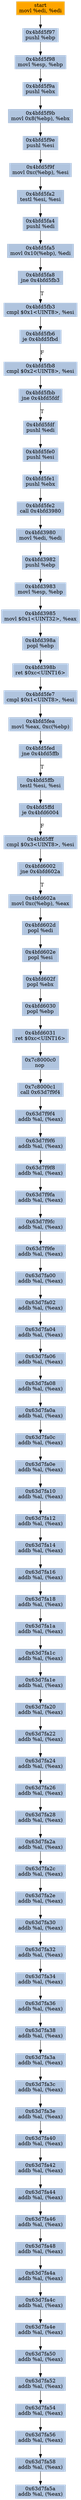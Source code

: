 digraph G {
node[shape=rectangle,style=filled,fillcolor=lightsteelblue,color=lightsteelblue]
bgcolor="transparent"
a0x4bfd5f95movl_edi_edi[label="start\nmovl %edi, %edi",color="lightgrey",fillcolor="orange"];
a0x4bfd5f97pushl_ebp[label="0x4bfd5f97\npushl %ebp"];
a0x4bfd5f98movl_esp_ebp[label="0x4bfd5f98\nmovl %esp, %ebp"];
a0x4bfd5f9apushl_ebx[label="0x4bfd5f9a\npushl %ebx"];
a0x4bfd5f9bmovl_0x8ebp__ebx[label="0x4bfd5f9b\nmovl 0x8(%ebp), %ebx"];
a0x4bfd5f9epushl_esi[label="0x4bfd5f9e\npushl %esi"];
a0x4bfd5f9fmovl_0xcebp__esi[label="0x4bfd5f9f\nmovl 0xc(%ebp), %esi"];
a0x4bfd5fa2testl_esi_esi[label="0x4bfd5fa2\ntestl %esi, %esi"];
a0x4bfd5fa4pushl_edi[label="0x4bfd5fa4\npushl %edi"];
a0x4bfd5fa5movl_0x10ebp__edi[label="0x4bfd5fa5\nmovl 0x10(%ebp), %edi"];
a0x4bfd5fa8jne_0x4bfd5fb3[label="0x4bfd5fa8\njne 0x4bfd5fb3"];
a0x4bfd5fb3cmpl_0x1UINT8_esi[label="0x4bfd5fb3\ncmpl $0x1<UINT8>, %esi"];
a0x4bfd5fb6je_0x4bfd5fbd[label="0x4bfd5fb6\nje 0x4bfd5fbd"];
a0x4bfd5fb8cmpl_0x2UINT8_esi[label="0x4bfd5fb8\ncmpl $0x2<UINT8>, %esi"];
a0x4bfd5fbbjne_0x4bfd5fdf[label="0x4bfd5fbb\njne 0x4bfd5fdf"];
a0x4bfd5fdfpushl_edi[label="0x4bfd5fdf\npushl %edi"];
a0x4bfd5fe0pushl_esi[label="0x4bfd5fe0\npushl %esi"];
a0x4bfd5fe1pushl_ebx[label="0x4bfd5fe1\npushl %ebx"];
a0x4bfd5fe2call_0x4bfd3980[label="0x4bfd5fe2\ncall 0x4bfd3980"];
a0x4bfd3980movl_edi_edi[label="0x4bfd3980\nmovl %edi, %edi"];
a0x4bfd3982pushl_ebp[label="0x4bfd3982\npushl %ebp"];
a0x4bfd3983movl_esp_ebp[label="0x4bfd3983\nmovl %esp, %ebp"];
a0x4bfd3985movl_0x1UINT32_eax[label="0x4bfd3985\nmovl $0x1<UINT32>, %eax"];
a0x4bfd398apopl_ebp[label="0x4bfd398a\npopl %ebp"];
a0x4bfd398bret_0xcUINT16[label="0x4bfd398b\nret $0xc<UINT16>"];
a0x4bfd5fe7cmpl_0x1UINT8_esi[label="0x4bfd5fe7\ncmpl $0x1<UINT8>, %esi"];
a0x4bfd5feamovl_eax_0xcebp_[label="0x4bfd5fea\nmovl %eax, 0xc(%ebp)"];
a0x4bfd5fedjne_0x4bfd5ffb[label="0x4bfd5fed\njne 0x4bfd5ffb"];
a0x4bfd5ffbtestl_esi_esi[label="0x4bfd5ffb\ntestl %esi, %esi"];
a0x4bfd5ffdje_0x4bfd6004[label="0x4bfd5ffd\nje 0x4bfd6004"];
a0x4bfd5fffcmpl_0x3UINT8_esi[label="0x4bfd5fff\ncmpl $0x3<UINT8>, %esi"];
a0x4bfd6002jne_0x4bfd602a[label="0x4bfd6002\njne 0x4bfd602a"];
a0x4bfd602amovl_0xcebp__eax[label="0x4bfd602a\nmovl 0xc(%ebp), %eax"];
a0x4bfd602dpopl_edi[label="0x4bfd602d\npopl %edi"];
a0x4bfd602epopl_esi[label="0x4bfd602e\npopl %esi"];
a0x4bfd602fpopl_ebx[label="0x4bfd602f\npopl %ebx"];
a0x4bfd6030popl_ebp[label="0x4bfd6030\npopl %ebp"];
a0x4bfd6031ret_0xcUINT16[label="0x4bfd6031\nret $0xc<UINT16>"];
a0x7c8000c0nop_[label="0x7c8000c0\nnop "];
a0x7c8000c1call_0x63d7f9f4[label="0x7c8000c1\ncall 0x63d7f9f4"];
a0x63d7f9f4addb_al_eax_[label="0x63d7f9f4\naddb %al, (%eax)"];
a0x63d7f9f6addb_al_eax_[label="0x63d7f9f6\naddb %al, (%eax)"];
a0x63d7f9f8addb_al_eax_[label="0x63d7f9f8\naddb %al, (%eax)"];
a0x63d7f9faaddb_al_eax_[label="0x63d7f9fa\naddb %al, (%eax)"];
a0x63d7f9fcaddb_al_eax_[label="0x63d7f9fc\naddb %al, (%eax)"];
a0x63d7f9feaddb_al_eax_[label="0x63d7f9fe\naddb %al, (%eax)"];
a0x63d7fa00addb_al_eax_[label="0x63d7fa00\naddb %al, (%eax)"];
a0x63d7fa02addb_al_eax_[label="0x63d7fa02\naddb %al, (%eax)"];
a0x63d7fa04addb_al_eax_[label="0x63d7fa04\naddb %al, (%eax)"];
a0x63d7fa06addb_al_eax_[label="0x63d7fa06\naddb %al, (%eax)"];
a0x63d7fa08addb_al_eax_[label="0x63d7fa08\naddb %al, (%eax)"];
a0x63d7fa0aaddb_al_eax_[label="0x63d7fa0a\naddb %al, (%eax)"];
a0x63d7fa0caddb_al_eax_[label="0x63d7fa0c\naddb %al, (%eax)"];
a0x63d7fa0eaddb_al_eax_[label="0x63d7fa0e\naddb %al, (%eax)"];
a0x63d7fa10addb_al_eax_[label="0x63d7fa10\naddb %al, (%eax)"];
a0x63d7fa12addb_al_eax_[label="0x63d7fa12\naddb %al, (%eax)"];
a0x63d7fa14addb_al_eax_[label="0x63d7fa14\naddb %al, (%eax)"];
a0x63d7fa16addb_al_eax_[label="0x63d7fa16\naddb %al, (%eax)"];
a0x63d7fa18addb_al_eax_[label="0x63d7fa18\naddb %al, (%eax)"];
a0x63d7fa1aaddb_al_eax_[label="0x63d7fa1a\naddb %al, (%eax)"];
a0x63d7fa1caddb_al_eax_[label="0x63d7fa1c\naddb %al, (%eax)"];
a0x63d7fa1eaddb_al_eax_[label="0x63d7fa1e\naddb %al, (%eax)"];
a0x63d7fa20addb_al_eax_[label="0x63d7fa20\naddb %al, (%eax)"];
a0x63d7fa22addb_al_eax_[label="0x63d7fa22\naddb %al, (%eax)"];
a0x63d7fa24addb_al_eax_[label="0x63d7fa24\naddb %al, (%eax)"];
a0x63d7fa26addb_al_eax_[label="0x63d7fa26\naddb %al, (%eax)"];
a0x63d7fa28addb_al_eax_[label="0x63d7fa28\naddb %al, (%eax)"];
a0x63d7fa2aaddb_al_eax_[label="0x63d7fa2a\naddb %al, (%eax)"];
a0x63d7fa2caddb_al_eax_[label="0x63d7fa2c\naddb %al, (%eax)"];
a0x63d7fa2eaddb_al_eax_[label="0x63d7fa2e\naddb %al, (%eax)"];
a0x63d7fa30addb_al_eax_[label="0x63d7fa30\naddb %al, (%eax)"];
a0x63d7fa32addb_al_eax_[label="0x63d7fa32\naddb %al, (%eax)"];
a0x63d7fa34addb_al_eax_[label="0x63d7fa34\naddb %al, (%eax)"];
a0x63d7fa36addb_al_eax_[label="0x63d7fa36\naddb %al, (%eax)"];
a0x63d7fa38addb_al_eax_[label="0x63d7fa38\naddb %al, (%eax)"];
a0x63d7fa3aaddb_al_eax_[label="0x63d7fa3a\naddb %al, (%eax)"];
a0x63d7fa3caddb_al_eax_[label="0x63d7fa3c\naddb %al, (%eax)"];
a0x63d7fa3eaddb_al_eax_[label="0x63d7fa3e\naddb %al, (%eax)"];
a0x63d7fa40addb_al_eax_[label="0x63d7fa40\naddb %al, (%eax)"];
a0x63d7fa42addb_al_eax_[label="0x63d7fa42\naddb %al, (%eax)"];
a0x63d7fa44addb_al_eax_[label="0x63d7fa44\naddb %al, (%eax)"];
a0x63d7fa46addb_al_eax_[label="0x63d7fa46\naddb %al, (%eax)"];
a0x63d7fa48addb_al_eax_[label="0x63d7fa48\naddb %al, (%eax)"];
a0x63d7fa4aaddb_al_eax_[label="0x63d7fa4a\naddb %al, (%eax)"];
a0x63d7fa4caddb_al_eax_[label="0x63d7fa4c\naddb %al, (%eax)"];
a0x63d7fa4eaddb_al_eax_[label="0x63d7fa4e\naddb %al, (%eax)"];
a0x63d7fa50addb_al_eax_[label="0x63d7fa50\naddb %al, (%eax)"];
a0x63d7fa52addb_al_eax_[label="0x63d7fa52\naddb %al, (%eax)"];
a0x63d7fa54addb_al_eax_[label="0x63d7fa54\naddb %al, (%eax)"];
a0x63d7fa56addb_al_eax_[label="0x63d7fa56\naddb %al, (%eax)"];
a0x63d7fa58addb_al_eax_[label="0x63d7fa58\naddb %al, (%eax)"];
a0x63d7fa5aaddb_al_eax_[label="0x63d7fa5a\naddb %al, (%eax)"];
a0x4bfd5f95movl_edi_edi -> a0x4bfd5f97pushl_ebp [color="#000000"];
a0x4bfd5f97pushl_ebp -> a0x4bfd5f98movl_esp_ebp [color="#000000"];
a0x4bfd5f98movl_esp_ebp -> a0x4bfd5f9apushl_ebx [color="#000000"];
a0x4bfd5f9apushl_ebx -> a0x4bfd5f9bmovl_0x8ebp__ebx [color="#000000"];
a0x4bfd5f9bmovl_0x8ebp__ebx -> a0x4bfd5f9epushl_esi [color="#000000"];
a0x4bfd5f9epushl_esi -> a0x4bfd5f9fmovl_0xcebp__esi [color="#000000"];
a0x4bfd5f9fmovl_0xcebp__esi -> a0x4bfd5fa2testl_esi_esi [color="#000000"];
a0x4bfd5fa2testl_esi_esi -> a0x4bfd5fa4pushl_edi [color="#000000"];
a0x4bfd5fa4pushl_edi -> a0x4bfd5fa5movl_0x10ebp__edi [color="#000000"];
a0x4bfd5fa5movl_0x10ebp__edi -> a0x4bfd5fa8jne_0x4bfd5fb3 [color="#000000"];
a0x4bfd5fa8jne_0x4bfd5fb3 -> a0x4bfd5fb3cmpl_0x1UINT8_esi [color="#000000",label="T"];
a0x4bfd5fb3cmpl_0x1UINT8_esi -> a0x4bfd5fb6je_0x4bfd5fbd [color="#000000"];
a0x4bfd5fb6je_0x4bfd5fbd -> a0x4bfd5fb8cmpl_0x2UINT8_esi [color="#000000",label="F"];
a0x4bfd5fb8cmpl_0x2UINT8_esi -> a0x4bfd5fbbjne_0x4bfd5fdf [color="#000000"];
a0x4bfd5fbbjne_0x4bfd5fdf -> a0x4bfd5fdfpushl_edi [color="#000000",label="T"];
a0x4bfd5fdfpushl_edi -> a0x4bfd5fe0pushl_esi [color="#000000"];
a0x4bfd5fe0pushl_esi -> a0x4bfd5fe1pushl_ebx [color="#000000"];
a0x4bfd5fe1pushl_ebx -> a0x4bfd5fe2call_0x4bfd3980 [color="#000000"];
a0x4bfd5fe2call_0x4bfd3980 -> a0x4bfd3980movl_edi_edi [color="#000000"];
a0x4bfd3980movl_edi_edi -> a0x4bfd3982pushl_ebp [color="#000000"];
a0x4bfd3982pushl_ebp -> a0x4bfd3983movl_esp_ebp [color="#000000"];
a0x4bfd3983movl_esp_ebp -> a0x4bfd3985movl_0x1UINT32_eax [color="#000000"];
a0x4bfd3985movl_0x1UINT32_eax -> a0x4bfd398apopl_ebp [color="#000000"];
a0x4bfd398apopl_ebp -> a0x4bfd398bret_0xcUINT16 [color="#000000"];
a0x4bfd398bret_0xcUINT16 -> a0x4bfd5fe7cmpl_0x1UINT8_esi [color="#000000"];
a0x4bfd5fe7cmpl_0x1UINT8_esi -> a0x4bfd5feamovl_eax_0xcebp_ [color="#000000"];
a0x4bfd5feamovl_eax_0xcebp_ -> a0x4bfd5fedjne_0x4bfd5ffb [color="#000000"];
a0x4bfd5fedjne_0x4bfd5ffb -> a0x4bfd5ffbtestl_esi_esi [color="#000000",label="T"];
a0x4bfd5ffbtestl_esi_esi -> a0x4bfd5ffdje_0x4bfd6004 [color="#000000"];
a0x4bfd5ffdje_0x4bfd6004 -> a0x4bfd5fffcmpl_0x3UINT8_esi [color="#000000",label="F"];
a0x4bfd5fffcmpl_0x3UINT8_esi -> a0x4bfd6002jne_0x4bfd602a [color="#000000"];
a0x4bfd6002jne_0x4bfd602a -> a0x4bfd602amovl_0xcebp__eax [color="#000000",label="T"];
a0x4bfd602amovl_0xcebp__eax -> a0x4bfd602dpopl_edi [color="#000000"];
a0x4bfd602dpopl_edi -> a0x4bfd602epopl_esi [color="#000000"];
a0x4bfd602epopl_esi -> a0x4bfd602fpopl_ebx [color="#000000"];
a0x4bfd602fpopl_ebx -> a0x4bfd6030popl_ebp [color="#000000"];
a0x4bfd6030popl_ebp -> a0x4bfd6031ret_0xcUINT16 [color="#000000"];
a0x4bfd6031ret_0xcUINT16 -> a0x7c8000c0nop_ [color="#000000"];
a0x7c8000c0nop_ -> a0x7c8000c1call_0x63d7f9f4 [color="#000000"];
a0x7c8000c1call_0x63d7f9f4 -> a0x63d7f9f4addb_al_eax_ [color="#000000"];
a0x63d7f9f4addb_al_eax_ -> a0x63d7f9f6addb_al_eax_ [color="#000000"];
a0x63d7f9f6addb_al_eax_ -> a0x63d7f9f8addb_al_eax_ [color="#000000"];
a0x63d7f9f8addb_al_eax_ -> a0x63d7f9faaddb_al_eax_ [color="#000000"];
a0x63d7f9faaddb_al_eax_ -> a0x63d7f9fcaddb_al_eax_ [color="#000000"];
a0x63d7f9fcaddb_al_eax_ -> a0x63d7f9feaddb_al_eax_ [color="#000000"];
a0x63d7f9feaddb_al_eax_ -> a0x63d7fa00addb_al_eax_ [color="#000000"];
a0x63d7fa00addb_al_eax_ -> a0x63d7fa02addb_al_eax_ [color="#000000"];
a0x63d7fa02addb_al_eax_ -> a0x63d7fa04addb_al_eax_ [color="#000000"];
a0x63d7fa04addb_al_eax_ -> a0x63d7fa06addb_al_eax_ [color="#000000"];
a0x63d7fa06addb_al_eax_ -> a0x63d7fa08addb_al_eax_ [color="#000000"];
a0x63d7fa08addb_al_eax_ -> a0x63d7fa0aaddb_al_eax_ [color="#000000"];
a0x63d7fa0aaddb_al_eax_ -> a0x63d7fa0caddb_al_eax_ [color="#000000"];
a0x63d7fa0caddb_al_eax_ -> a0x63d7fa0eaddb_al_eax_ [color="#000000"];
a0x63d7fa0eaddb_al_eax_ -> a0x63d7fa10addb_al_eax_ [color="#000000"];
a0x63d7fa10addb_al_eax_ -> a0x63d7fa12addb_al_eax_ [color="#000000"];
a0x63d7fa12addb_al_eax_ -> a0x63d7fa14addb_al_eax_ [color="#000000"];
a0x63d7fa14addb_al_eax_ -> a0x63d7fa16addb_al_eax_ [color="#000000"];
a0x63d7fa16addb_al_eax_ -> a0x63d7fa18addb_al_eax_ [color="#000000"];
a0x63d7fa18addb_al_eax_ -> a0x63d7fa1aaddb_al_eax_ [color="#000000"];
a0x63d7fa1aaddb_al_eax_ -> a0x63d7fa1caddb_al_eax_ [color="#000000"];
a0x63d7fa1caddb_al_eax_ -> a0x63d7fa1eaddb_al_eax_ [color="#000000"];
a0x63d7fa1eaddb_al_eax_ -> a0x63d7fa20addb_al_eax_ [color="#000000"];
a0x63d7fa20addb_al_eax_ -> a0x63d7fa22addb_al_eax_ [color="#000000"];
a0x63d7fa22addb_al_eax_ -> a0x63d7fa24addb_al_eax_ [color="#000000"];
a0x63d7fa24addb_al_eax_ -> a0x63d7fa26addb_al_eax_ [color="#000000"];
a0x63d7fa26addb_al_eax_ -> a0x63d7fa28addb_al_eax_ [color="#000000"];
a0x63d7fa28addb_al_eax_ -> a0x63d7fa2aaddb_al_eax_ [color="#000000"];
a0x63d7fa2aaddb_al_eax_ -> a0x63d7fa2caddb_al_eax_ [color="#000000"];
a0x63d7fa2caddb_al_eax_ -> a0x63d7fa2eaddb_al_eax_ [color="#000000"];
a0x63d7fa2eaddb_al_eax_ -> a0x63d7fa30addb_al_eax_ [color="#000000"];
a0x63d7fa30addb_al_eax_ -> a0x63d7fa32addb_al_eax_ [color="#000000"];
a0x63d7fa32addb_al_eax_ -> a0x63d7fa34addb_al_eax_ [color="#000000"];
a0x63d7fa34addb_al_eax_ -> a0x63d7fa36addb_al_eax_ [color="#000000"];
a0x63d7fa36addb_al_eax_ -> a0x63d7fa38addb_al_eax_ [color="#000000"];
a0x63d7fa38addb_al_eax_ -> a0x63d7fa3aaddb_al_eax_ [color="#000000"];
a0x63d7fa3aaddb_al_eax_ -> a0x63d7fa3caddb_al_eax_ [color="#000000"];
a0x63d7fa3caddb_al_eax_ -> a0x63d7fa3eaddb_al_eax_ [color="#000000"];
a0x63d7fa3eaddb_al_eax_ -> a0x63d7fa40addb_al_eax_ [color="#000000"];
a0x63d7fa40addb_al_eax_ -> a0x63d7fa42addb_al_eax_ [color="#000000"];
a0x63d7fa42addb_al_eax_ -> a0x63d7fa44addb_al_eax_ [color="#000000"];
a0x63d7fa44addb_al_eax_ -> a0x63d7fa46addb_al_eax_ [color="#000000"];
a0x63d7fa46addb_al_eax_ -> a0x63d7fa48addb_al_eax_ [color="#000000"];
a0x63d7fa48addb_al_eax_ -> a0x63d7fa4aaddb_al_eax_ [color="#000000"];
a0x63d7fa4aaddb_al_eax_ -> a0x63d7fa4caddb_al_eax_ [color="#000000"];
a0x63d7fa4caddb_al_eax_ -> a0x63d7fa4eaddb_al_eax_ [color="#000000"];
a0x63d7fa4eaddb_al_eax_ -> a0x63d7fa50addb_al_eax_ [color="#000000"];
a0x63d7fa50addb_al_eax_ -> a0x63d7fa52addb_al_eax_ [color="#000000"];
a0x63d7fa52addb_al_eax_ -> a0x63d7fa54addb_al_eax_ [color="#000000"];
a0x63d7fa54addb_al_eax_ -> a0x63d7fa56addb_al_eax_ [color="#000000"];
a0x63d7fa56addb_al_eax_ -> a0x63d7fa58addb_al_eax_ [color="#000000"];
a0x63d7fa58addb_al_eax_ -> a0x63d7fa5aaddb_al_eax_ [color="#000000"];
}
